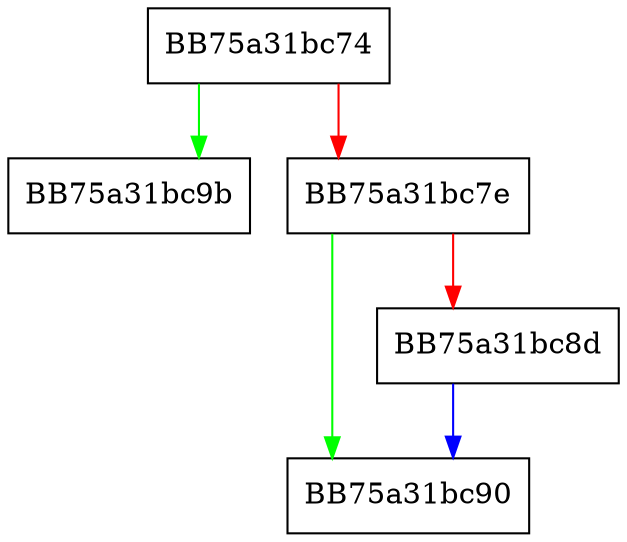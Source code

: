 digraph push_back {
  node [shape="box"];
  graph [splines=ortho];
  BB75a31bc74 -> BB75a31bc9b [color="green"];
  BB75a31bc74 -> BB75a31bc7e [color="red"];
  BB75a31bc7e -> BB75a31bc90 [color="green"];
  BB75a31bc7e -> BB75a31bc8d [color="red"];
  BB75a31bc8d -> BB75a31bc90 [color="blue"];
}